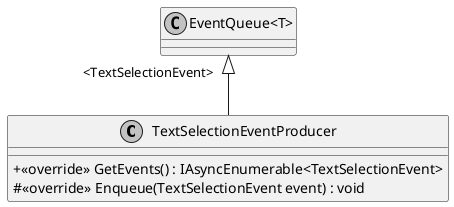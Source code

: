 @startuml
skinparam monochrome true
skinparam ClassAttributeIconSize 0

class TextSelectionEventProducer {
    + <<override>> GetEvents() : IAsyncEnumerable<TextSelectionEvent>
    # <<override>> Enqueue(TextSelectionEvent event) : void
}
class "EventQueue<T>" {
}
"EventQueue<T>" "<TextSelectionEvent>" <|-- TextSelectionEventProducer
@enduml
